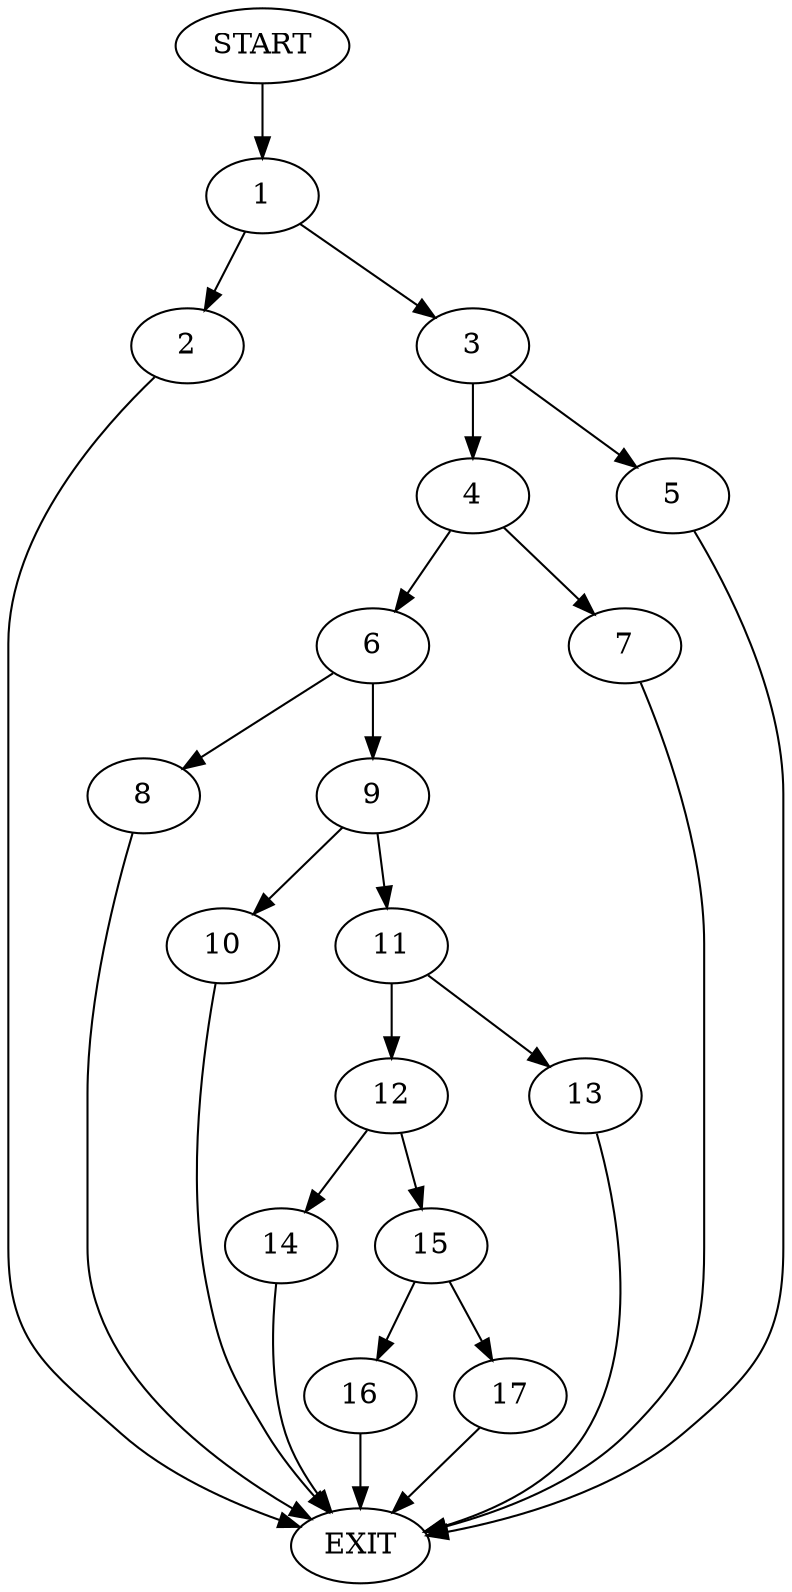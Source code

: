 digraph {
0 [label="START"]
18 [label="EXIT"]
0 -> 1
1 -> 2
1 -> 3
2 -> 18
3 -> 4
3 -> 5
4 -> 6
4 -> 7
5 -> 18
6 -> 8
6 -> 9
7 -> 18
8 -> 18
9 -> 10
9 -> 11
11 -> 12
11 -> 13
10 -> 18
13 -> 18
12 -> 14
12 -> 15
14 -> 18
15 -> 16
15 -> 17
16 -> 18
17 -> 18
}
